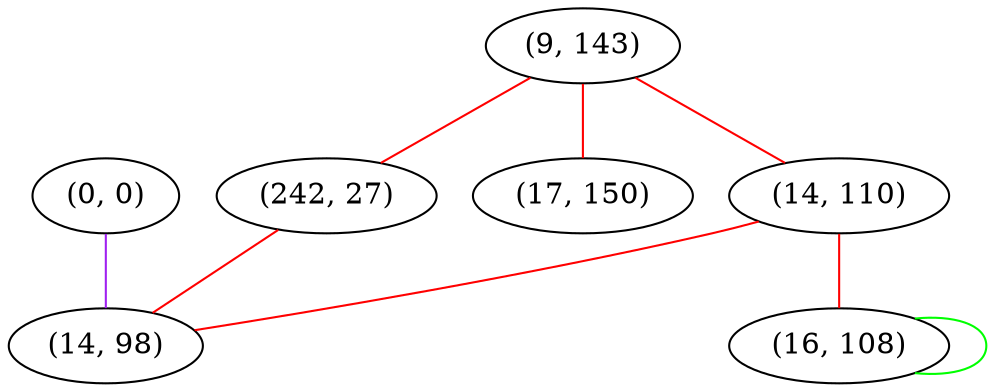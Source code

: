 graph "" {
"(0, 0)";
"(9, 143)";
"(242, 27)";
"(17, 150)";
"(14, 110)";
"(14, 98)";
"(16, 108)";
"(0, 0)" -- "(14, 98)"  [color=purple, key=0, weight=4];
"(9, 143)" -- "(242, 27)"  [color=red, key=0, weight=1];
"(9, 143)" -- "(17, 150)"  [color=red, key=0, weight=1];
"(9, 143)" -- "(14, 110)"  [color=red, key=0, weight=1];
"(242, 27)" -- "(14, 98)"  [color=red, key=0, weight=1];
"(14, 110)" -- "(14, 98)"  [color=red, key=0, weight=1];
"(14, 110)" -- "(16, 108)"  [color=red, key=0, weight=1];
"(16, 108)" -- "(16, 108)"  [color=green, key=0, weight=2];
}

